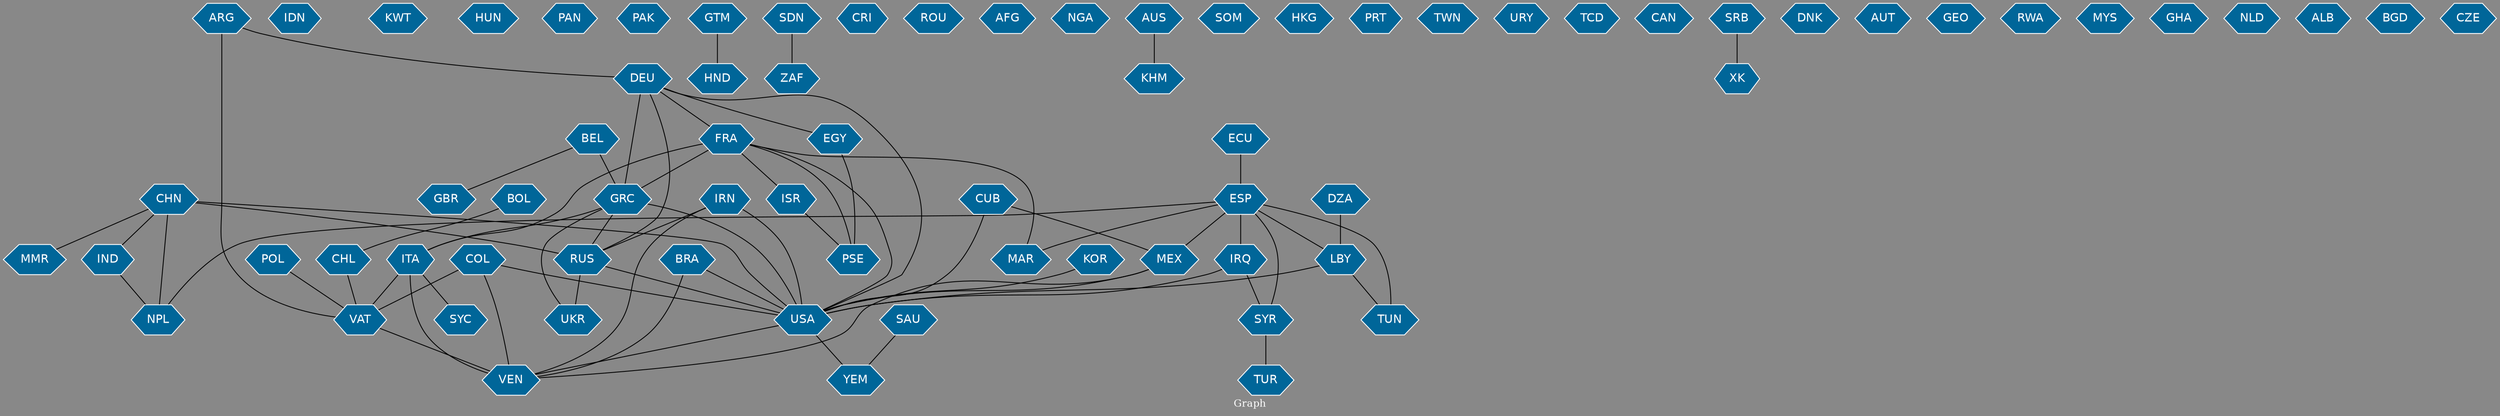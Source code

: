 // Countries together in item graph
graph {
	graph [bgcolor="#888888" fontcolor=white fontsize=12 label="Graph" outputorder=edgesfirst overlap=prism]
	node [color=white fillcolor="#006699" fontcolor=white fontname=Helvetica shape=hexagon style=filled]
	edge [arrowhead=open color=black fontcolor=white fontname=Courier fontsize=12]
		USA [label=USA]
		CHN [label=CHN]
		VEN [label=VEN]
		IDN [label=IDN]
		BEL [label=BEL]
		GRC [label=GRC]
		TUR [label=TUR]
		RUS [label=RUS]
		COL [label=COL]
		ISR [label=ISR]
		PSE [label=PSE]
		SAU [label=SAU]
		FRA [label=FRA]
		MEX [label=MEX]
		BRA [label=BRA]
		KWT [label=KWT]
		TUN [label=TUN]
		ESP [label=ESP]
		KOR [label=KOR]
		IRN [label=IRN]
		IRQ [label=IRQ]
		DEU [label=DEU]
		CUB [label=CUB]
		HUN [label=HUN]
		SYR [label=SYR]
		ITA [label=ITA]
		ARG [label=ARG]
		CHL [label=CHL]
		MMR [label=MMR]
		PAN [label=PAN]
		PAK [label=PAK]
		IND [label=IND]
		YEM [label=YEM]
		LBY [label=LBY]
		GTM [label=GTM]
		ZAF [label=ZAF]
		SDN [label=SDN]
		SYC [label=SYC]
		VAT [label=VAT]
		UKR [label=UKR]
		CRI [label=CRI]
		ROU [label=ROU]
		AFG [label=AFG]
		NGA [label=NGA]
		GBR [label=GBR]
		AUS [label=AUS]
		MAR [label=MAR]
		SOM [label=SOM]
		ECU [label=ECU]
		EGY [label=EGY]
		HND [label=HND]
		POL [label=POL]
		HKG [label=HKG]
		PRT [label=PRT]
		DZA [label=DZA]
		BOL [label=BOL]
		TWN [label=TWN]
		URY [label=URY]
		TCD [label=TCD]
		CAN [label=CAN]
		SRB [label=SRB]
		XK [label=XK]
		DNK [label=DNK]
		AUT [label=AUT]
		NPL [label=NPL]
		GEO [label=GEO]
		RWA [label=RWA]
		MYS [label=MYS]
		KHM [label=KHM]
		GHA [label=GHA]
		NLD [label=NLD]
		ALB [label=ALB]
		BGD [label=BGD]
		CZE [label=CZE]
			GRC -- RUS [weight=2]
			IRN -- RUS [weight=1]
			FRA -- USA [weight=5]
			DEU -- FRA [weight=5]
			ISR -- PSE [weight=16]
			SYR -- TUR [weight=1]
			DEU -- RUS [weight=3]
			ESP -- SYR [weight=1]
			CUB -- MEX [weight=1]
			KOR -- USA [weight=1]
			CHN -- USA [weight=7]
			GRC -- USA [weight=1]
			CHN -- NPL [weight=2]
			GRC -- ITA [weight=1]
			DEU -- EGY [weight=1]
			MEX -- VEN [weight=1]
			EGY -- PSE [weight=1]
			SAU -- YEM [weight=2]
			IRQ -- USA [weight=4]
			FRA -- ITA [weight=1]
			BEL -- GBR [weight=2]
			LBY -- TUN [weight=1]
			ESP -- LBY [weight=1]
			MEX -- USA [weight=2]
			GTM -- HND [weight=2]
			BRA -- VEN [weight=2]
			COL -- VAT [weight=2]
			GRC -- UKR [weight=1]
			FRA -- MAR [weight=1]
			COL -- VEN [weight=2]
			CHN -- MMR [weight=1]
			ESP -- TUN [weight=4]
			DZA -- LBY [weight=2]
			VAT -- VEN [weight=4]
			BRA -- USA [weight=4]
			FRA -- PSE [weight=1]
			SRB -- XK [weight=1]
			ARG -- VAT [weight=2]
			ECU -- ESP [weight=1]
			IRN -- VEN [weight=1]
			ESP -- MAR [weight=2]
			CHN -- RUS [weight=2]
			RUS -- USA [weight=4]
			BEL -- GRC [weight=7]
			DEU -- USA [weight=1]
			RUS -- UKR [weight=1]
			CHN -- IND [weight=2]
			BOL -- CHL [weight=1]
			IRQ -- SYR [weight=1]
			IRN -- USA [weight=3]
			CUB -- USA [weight=3]
			LBY -- USA [weight=3]
			ARG -- DEU [weight=1]
			DEU -- GRC [weight=14]
			ITA -- VEN [weight=1]
			ESP -- IRQ [weight=1]
			COL -- USA [weight=1]
			USA -- YEM [weight=2]
			POL -- VAT [weight=2]
			FRA -- ISR [weight=1]
			FRA -- GRC [weight=5]
			ESP -- NPL [weight=1]
			ITA -- SYC [weight=1]
			ITA -- VAT [weight=1]
			SDN -- ZAF [weight=4]
			CHL -- VAT [weight=1]
			IND -- NPL [weight=2]
			AUS -- KHM [weight=1]
			ESP -- MEX [weight=3]
			USA -- VEN [weight=1]
}